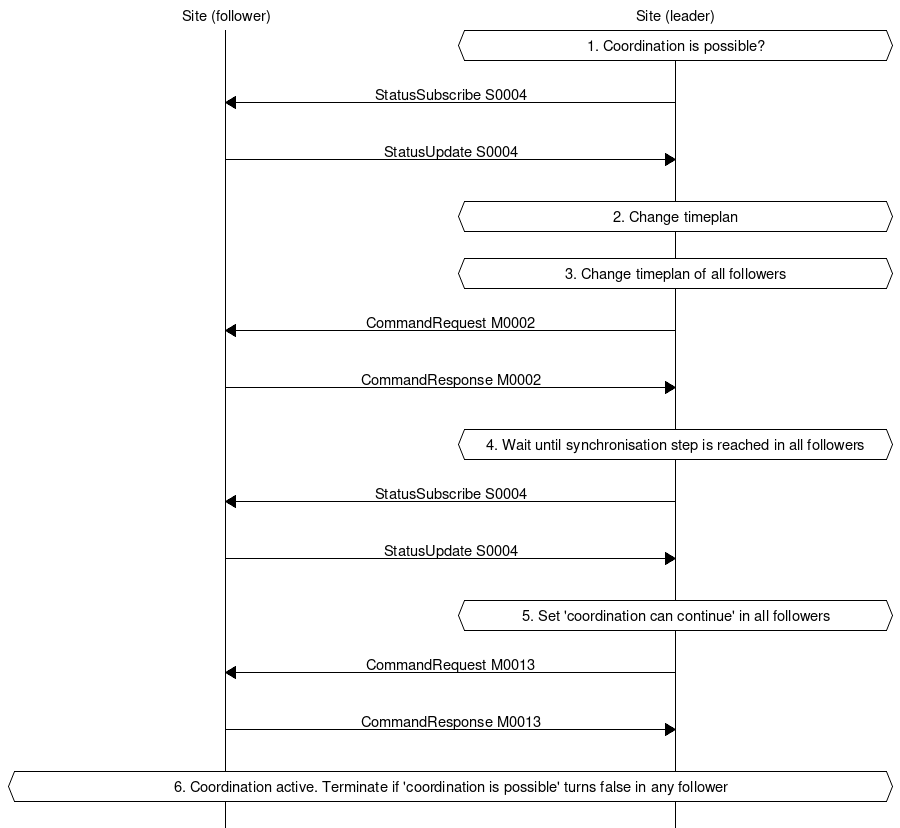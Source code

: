 # MSC for establish local coordination

msc {
  hscale = "1.5", arcgradient = "0";

  a [label="Site (follower)"], b [label="Site (leader)"];

  b abox b [ label = "1. Coordination is possible?" ];
  |||;
  a<=b [ label = "StatusSubscribe S0004" ];
  |||;
  a=>b [ label = "StatusUpdate S0004" ];
  |||;
  b abox b [ label = "2. Change timeplan" ];
  |||;
  b abox b [ label = "3. Change timeplan of all followers" ];
  |||;
  a<=b [ label = "CommandRequest M0002" ];
  |||;
  a=>b [ label = "CommandResponse M0002" ];
  |||;
  b abox b [ label = "4. Wait until synchronisation step is reached in all followers" ];
  |||;
  a<=b [ label = "StatusSubscribe S0004" ];
  |||;
  a=>b [ label = "StatusUpdate S0004" ];
  |||;
  b abox b [ label = "5. Set 'coordination can continue' in all followers" ];
  |||;
  a<=b [ label = "CommandRequest M0013" ];
  |||;
  a=>b [ label = "CommandResponse M0013" ];
  |||;
  a abox b [ label = "6. Coordination active. Terminate if 'coordination is possible' turns false in any follower" ];
  |||;
}
